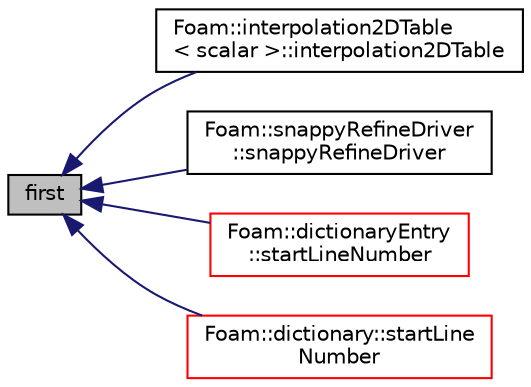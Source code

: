 digraph "first"
{
  bgcolor="transparent";
  edge [fontname="Helvetica",fontsize="10",labelfontname="Helvetica",labelfontsize="10"];
  node [fontname="Helvetica",fontsize="10",shape=record];
  rankdir="LR";
  Node16 [label="first",height=0.2,width=0.4,color="black", fillcolor="grey75", style="filled", fontcolor="black"];
  Node16 -> Node17 [dir="back",color="midnightblue",fontsize="10",style="solid",fontname="Helvetica"];
  Node17 [label="Foam::interpolation2DTable\l\< scalar \>::interpolation2DTable",height=0.2,width=0.4,color="black",URL="$a27841.html#a6682986f0fdde80e1eae849f88aa9625",tooltip="Construct copy. "];
  Node16 -> Node18 [dir="back",color="midnightblue",fontsize="10",style="solid",fontname="Helvetica"];
  Node18 [label="Foam::snappyRefineDriver\l::snappyRefineDriver",height=0.2,width=0.4,color="black",URL="$a25917.html#a5675da79b1a5d194aa113611d3b9e024",tooltip="Construct from components. "];
  Node16 -> Node19 [dir="back",color="midnightblue",fontsize="10",style="solid",fontname="Helvetica"];
  Node19 [label="Foam::dictionaryEntry\l::startLineNumber",height=0.2,width=0.4,color="red",URL="$a27133.html#ae600f44c2d45e1a41238ffe3a3bcd102",tooltip="Return line number of first token in dictionary. "];
  Node16 -> Node21 [dir="back",color="midnightblue",fontsize="10",style="solid",fontname="Helvetica"];
  Node21 [label="Foam::dictionary::startLine\lNumber",height=0.2,width=0.4,color="red",URL="$a27129.html#ae600f44c2d45e1a41238ffe3a3bcd102",tooltip="Return line number of first token in dictionary. "];
}
